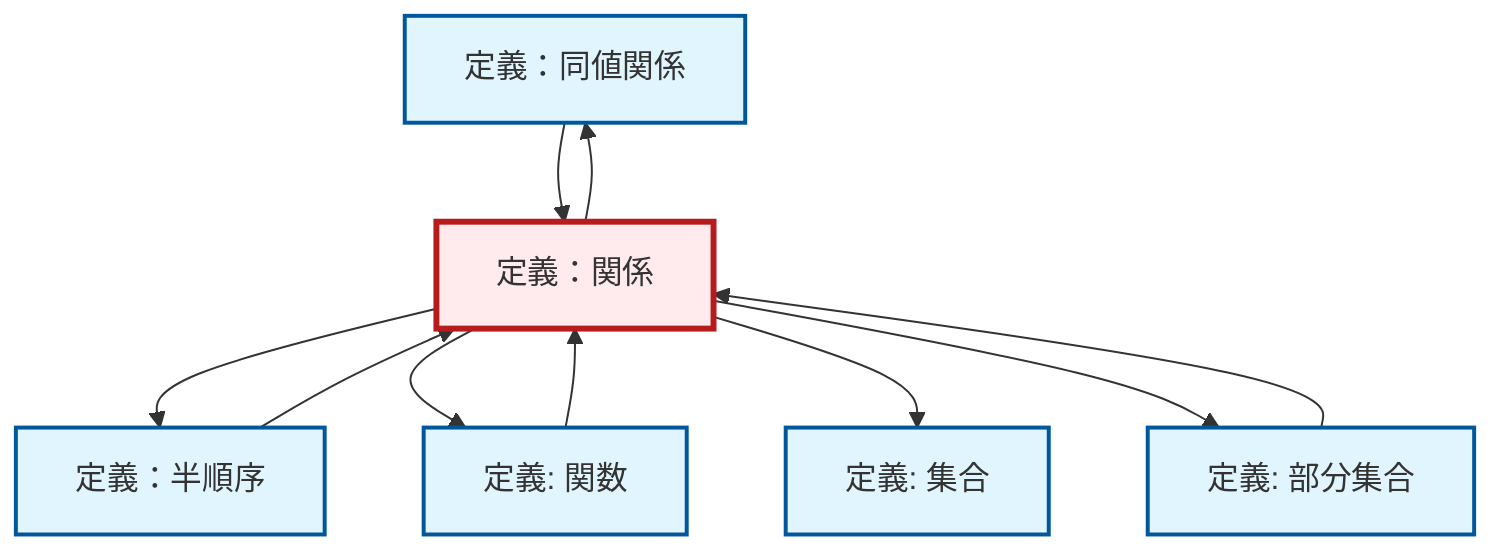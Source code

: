 graph TD
    classDef definition fill:#e1f5fe,stroke:#01579b,stroke-width:2px
    classDef theorem fill:#f3e5f5,stroke:#4a148c,stroke-width:2px
    classDef axiom fill:#fff3e0,stroke:#e65100,stroke-width:2px
    classDef example fill:#e8f5e9,stroke:#1b5e20,stroke-width:2px
    classDef current fill:#ffebee,stroke:#b71c1c,stroke-width:3px
    def-equivalence-relation["定義：同値関係"]:::definition
    def-function["定義: 関数"]:::definition
    def-set["定義: 集合"]:::definition
    def-relation["定義：関係"]:::definition
    def-subset["定義: 部分集合"]:::definition
    def-partial-order["定義：半順序"]:::definition
    def-subset --> def-relation
    def-equivalence-relation --> def-relation
    def-function --> def-relation
    def-relation --> def-equivalence-relation
    def-relation --> def-partial-order
    def-partial-order --> def-relation
    def-relation --> def-function
    def-relation --> def-set
    def-relation --> def-subset
    class def-relation current